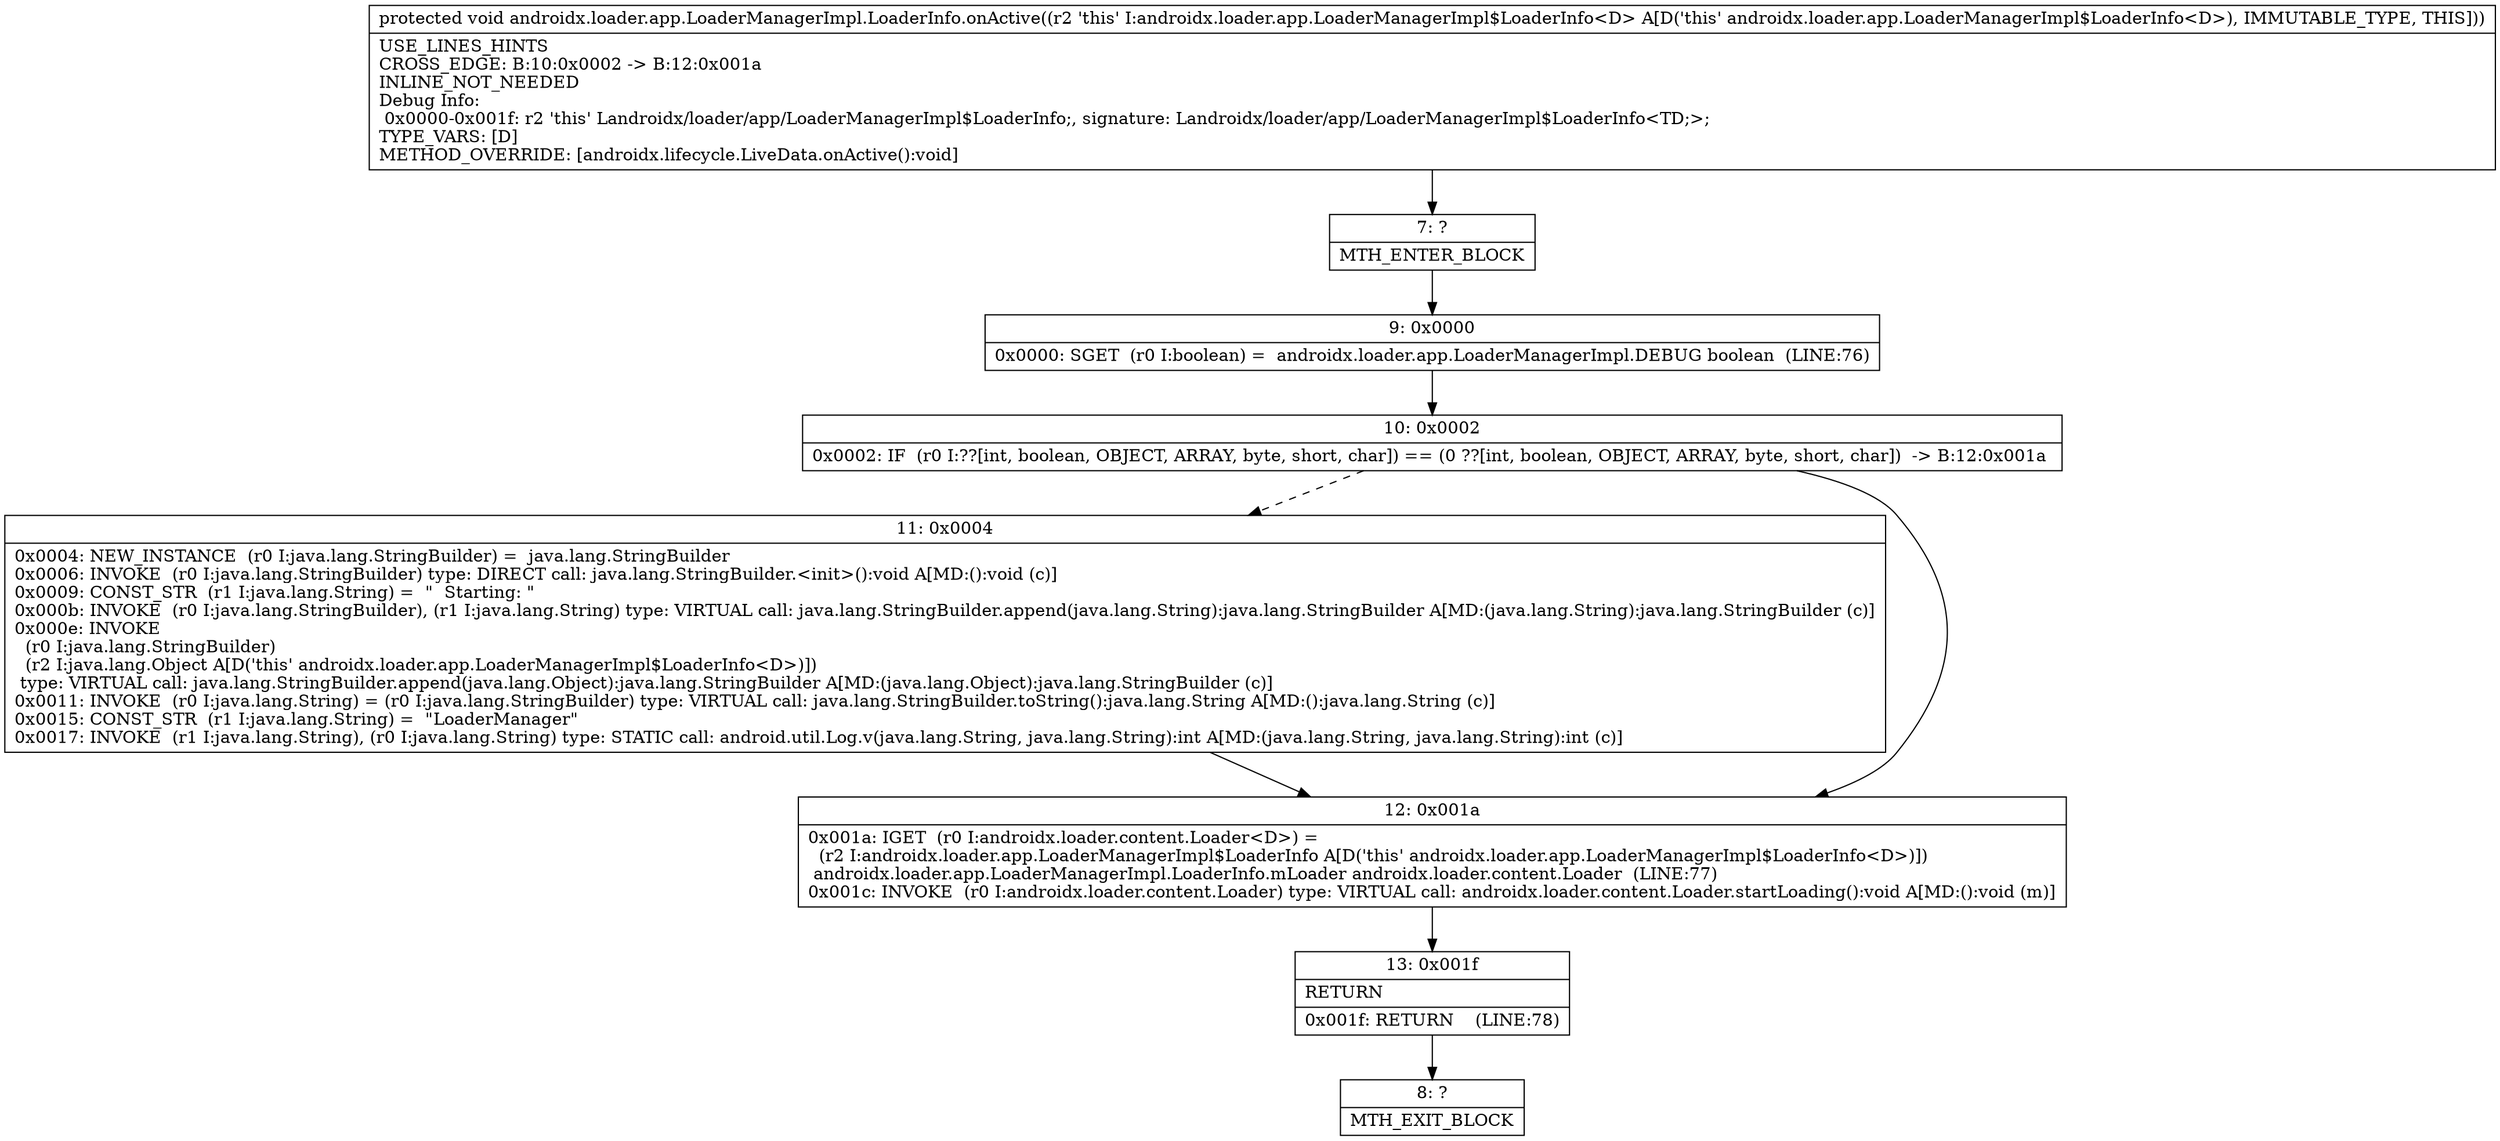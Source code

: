 digraph "CFG forandroidx.loader.app.LoaderManagerImpl.LoaderInfo.onActive()V" {
Node_7 [shape=record,label="{7\:\ ?|MTH_ENTER_BLOCK\l}"];
Node_9 [shape=record,label="{9\:\ 0x0000|0x0000: SGET  (r0 I:boolean) =  androidx.loader.app.LoaderManagerImpl.DEBUG boolean  (LINE:76)\l}"];
Node_10 [shape=record,label="{10\:\ 0x0002|0x0002: IF  (r0 I:??[int, boolean, OBJECT, ARRAY, byte, short, char]) == (0 ??[int, boolean, OBJECT, ARRAY, byte, short, char])  \-\> B:12:0x001a \l}"];
Node_11 [shape=record,label="{11\:\ 0x0004|0x0004: NEW_INSTANCE  (r0 I:java.lang.StringBuilder) =  java.lang.StringBuilder \l0x0006: INVOKE  (r0 I:java.lang.StringBuilder) type: DIRECT call: java.lang.StringBuilder.\<init\>():void A[MD:():void (c)]\l0x0009: CONST_STR  (r1 I:java.lang.String) =  \"  Starting: \" \l0x000b: INVOKE  (r0 I:java.lang.StringBuilder), (r1 I:java.lang.String) type: VIRTUAL call: java.lang.StringBuilder.append(java.lang.String):java.lang.StringBuilder A[MD:(java.lang.String):java.lang.StringBuilder (c)]\l0x000e: INVOKE  \l  (r0 I:java.lang.StringBuilder)\l  (r2 I:java.lang.Object A[D('this' androidx.loader.app.LoaderManagerImpl$LoaderInfo\<D\>)])\l type: VIRTUAL call: java.lang.StringBuilder.append(java.lang.Object):java.lang.StringBuilder A[MD:(java.lang.Object):java.lang.StringBuilder (c)]\l0x0011: INVOKE  (r0 I:java.lang.String) = (r0 I:java.lang.StringBuilder) type: VIRTUAL call: java.lang.StringBuilder.toString():java.lang.String A[MD:():java.lang.String (c)]\l0x0015: CONST_STR  (r1 I:java.lang.String) =  \"LoaderManager\" \l0x0017: INVOKE  (r1 I:java.lang.String), (r0 I:java.lang.String) type: STATIC call: android.util.Log.v(java.lang.String, java.lang.String):int A[MD:(java.lang.String, java.lang.String):int (c)]\l}"];
Node_12 [shape=record,label="{12\:\ 0x001a|0x001a: IGET  (r0 I:androidx.loader.content.Loader\<D\>) = \l  (r2 I:androidx.loader.app.LoaderManagerImpl$LoaderInfo A[D('this' androidx.loader.app.LoaderManagerImpl$LoaderInfo\<D\>)])\l androidx.loader.app.LoaderManagerImpl.LoaderInfo.mLoader androidx.loader.content.Loader  (LINE:77)\l0x001c: INVOKE  (r0 I:androidx.loader.content.Loader) type: VIRTUAL call: androidx.loader.content.Loader.startLoading():void A[MD:():void (m)]\l}"];
Node_13 [shape=record,label="{13\:\ 0x001f|RETURN\l|0x001f: RETURN    (LINE:78)\l}"];
Node_8 [shape=record,label="{8\:\ ?|MTH_EXIT_BLOCK\l}"];
MethodNode[shape=record,label="{protected void androidx.loader.app.LoaderManagerImpl.LoaderInfo.onActive((r2 'this' I:androidx.loader.app.LoaderManagerImpl$LoaderInfo\<D\> A[D('this' androidx.loader.app.LoaderManagerImpl$LoaderInfo\<D\>), IMMUTABLE_TYPE, THIS]))  | USE_LINES_HINTS\lCROSS_EDGE: B:10:0x0002 \-\> B:12:0x001a\lINLINE_NOT_NEEDED\lDebug Info:\l  0x0000\-0x001f: r2 'this' Landroidx\/loader\/app\/LoaderManagerImpl$LoaderInfo;, signature: Landroidx\/loader\/app\/LoaderManagerImpl$LoaderInfo\<TD;\>;\lTYPE_VARS: [D]\lMETHOD_OVERRIDE: [androidx.lifecycle.LiveData.onActive():void]\l}"];
MethodNode -> Node_7;Node_7 -> Node_9;
Node_9 -> Node_10;
Node_10 -> Node_11[style=dashed];
Node_10 -> Node_12;
Node_11 -> Node_12;
Node_12 -> Node_13;
Node_13 -> Node_8;
}

